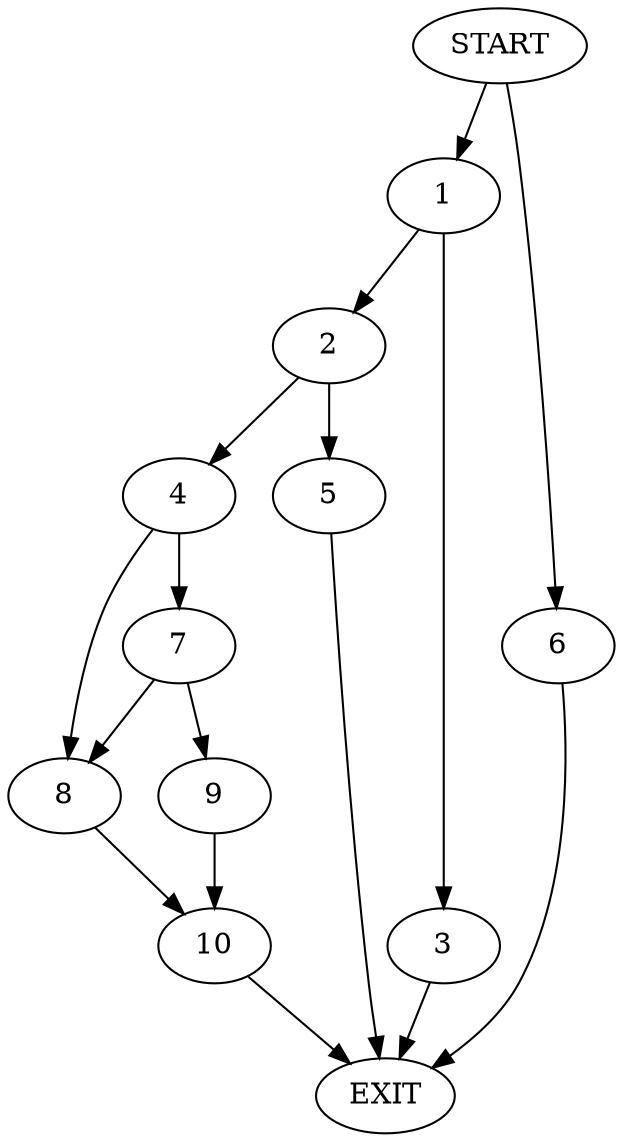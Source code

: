 digraph {
0 [label="START"]
11 [label="EXIT"]
0 -> 1
1 -> 2
1 -> 3
3 -> 11
2 -> 4
2 -> 5
0 -> 6
6 -> 11
5 -> 11
4 -> 7
4 -> 8
7 -> 8
7 -> 9
8 -> 10
9 -> 10
10 -> 11
}
